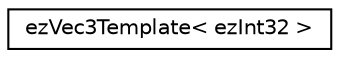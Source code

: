 digraph "Graphical Class Hierarchy"
{
 // LATEX_PDF_SIZE
  edge [fontname="Helvetica",fontsize="10",labelfontname="Helvetica",labelfontsize="10"];
  node [fontname="Helvetica",fontsize="10",shape=record];
  rankdir="LR";
  Node0 [label="ezVec3Template\< ezInt32 \>",height=0.2,width=0.4,color="black", fillcolor="white", style="filled",URL="$d6/dbd/structez_vec3_template.htm",tooltip=" "];
}
